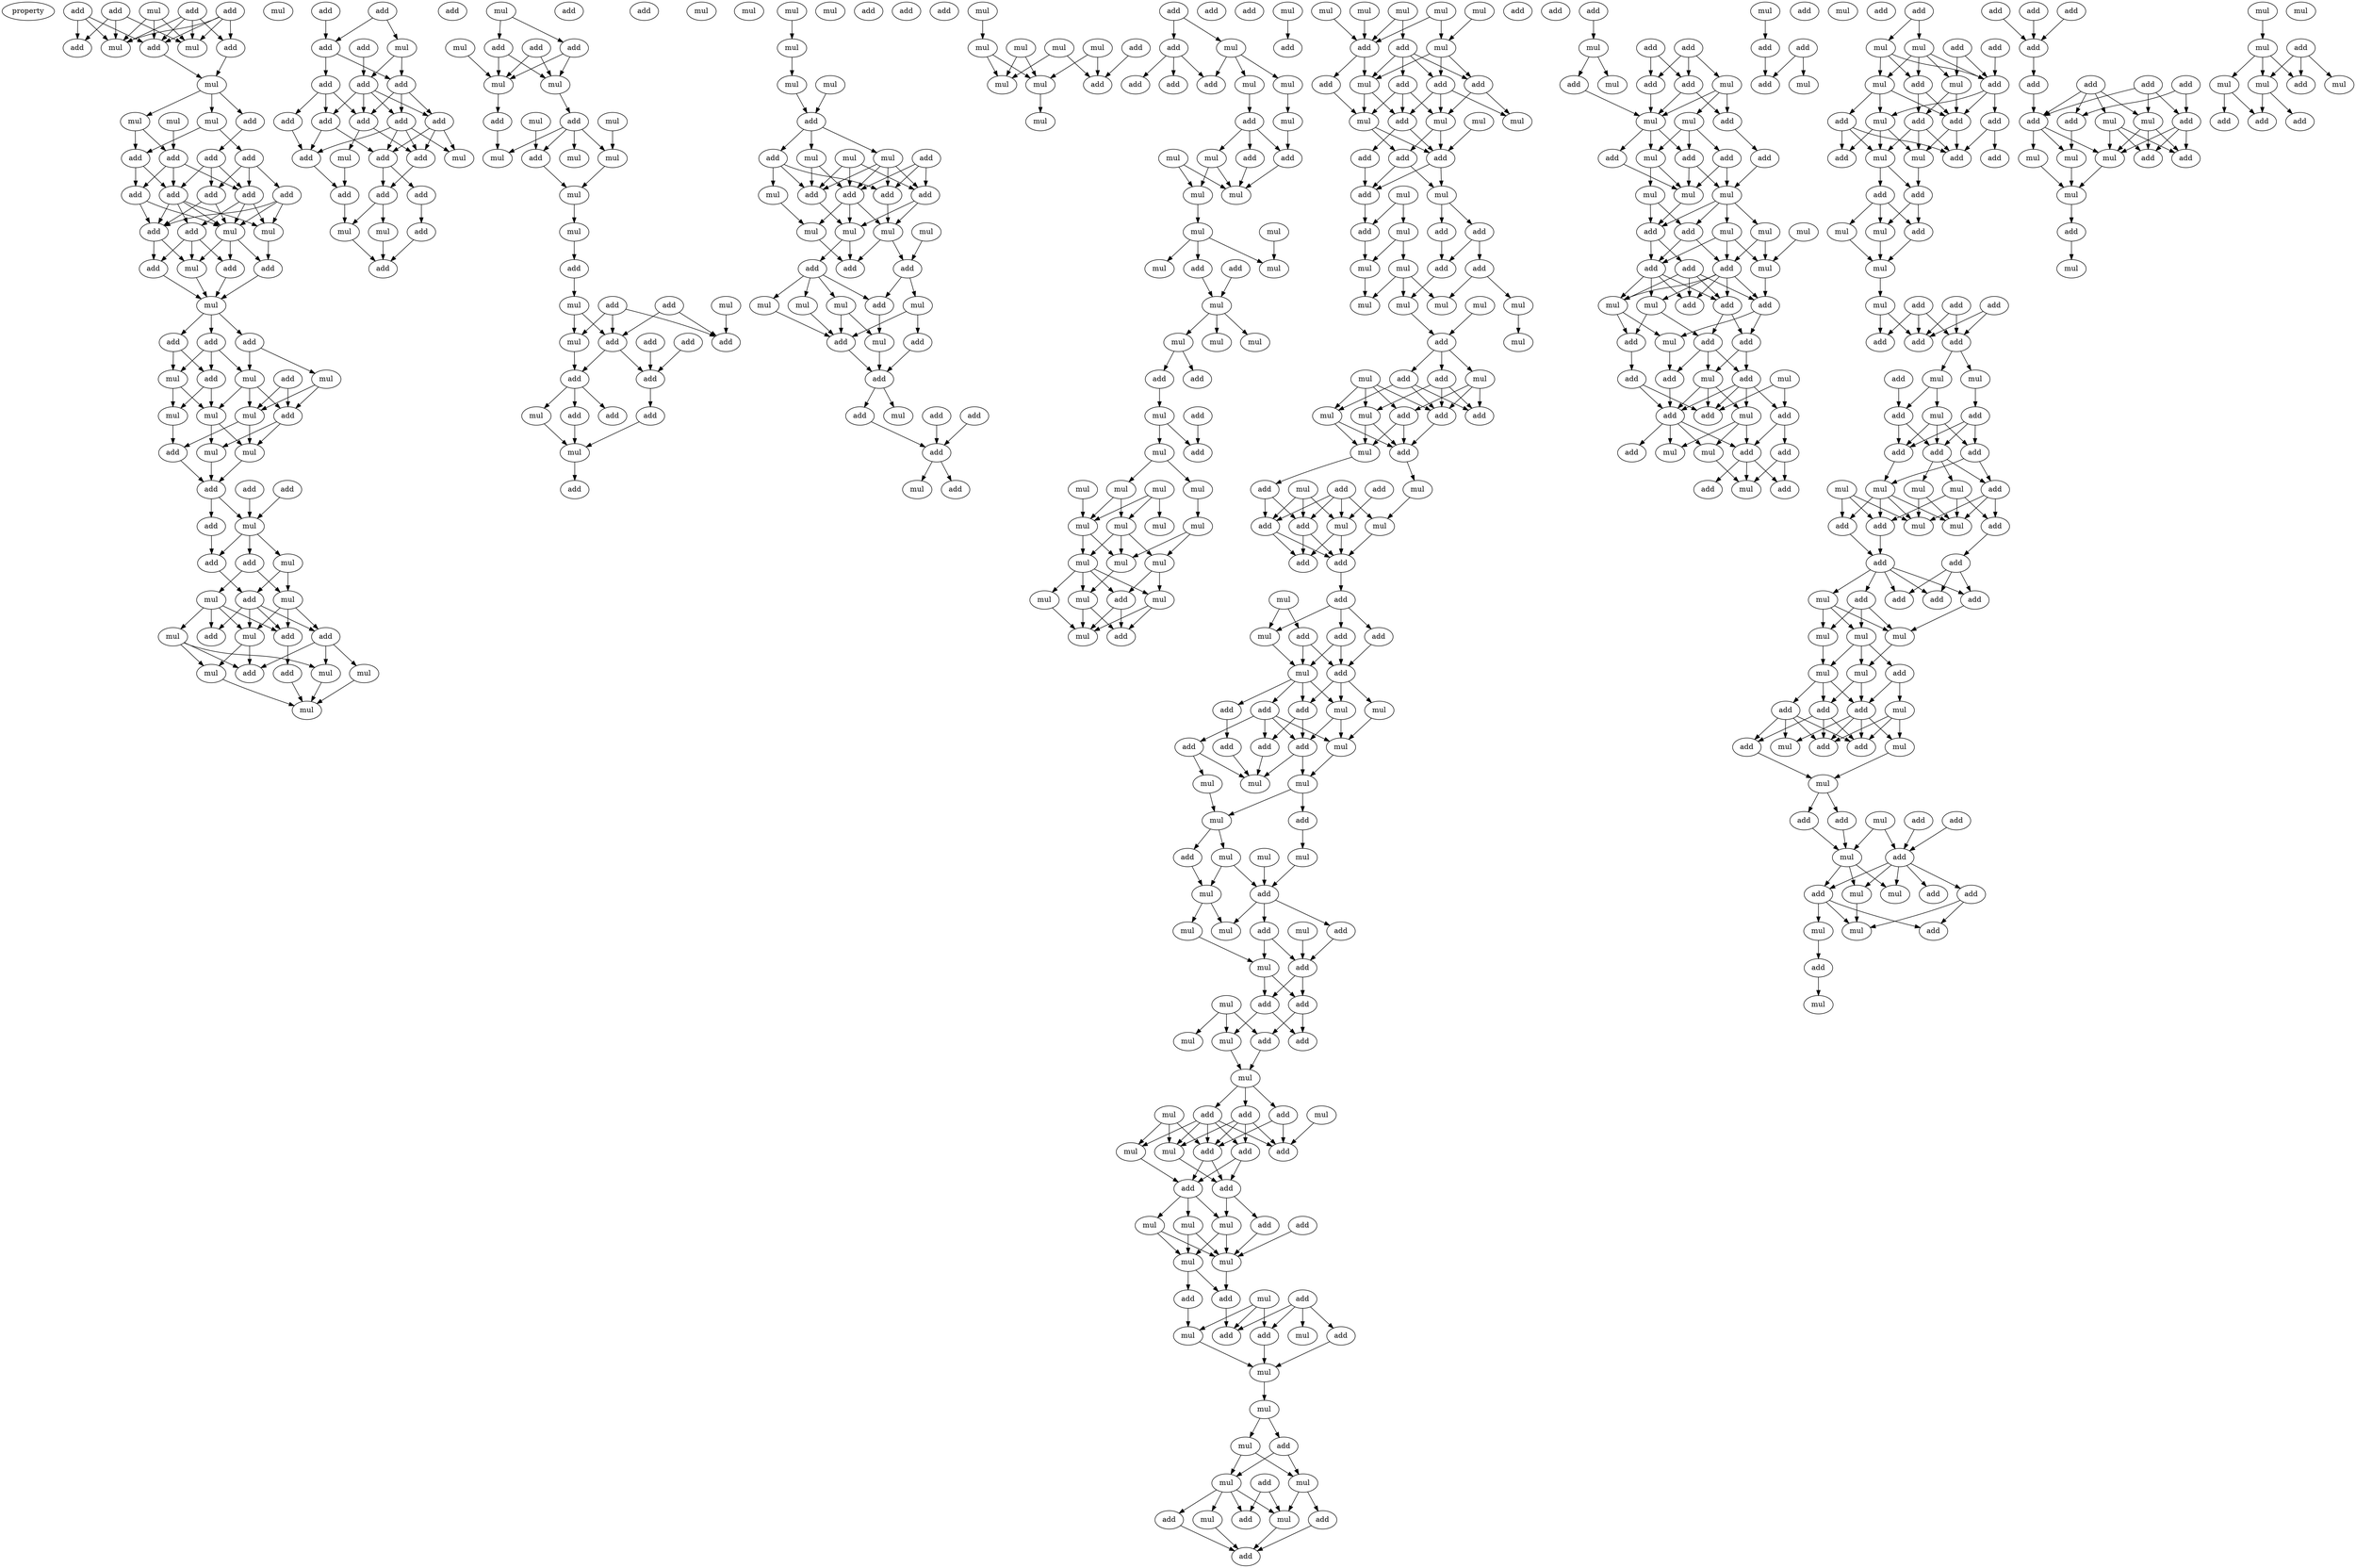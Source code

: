 digraph {
    node [fontcolor=black]
    property [mul=2,lf=1.5]
    0 [ label = add ];
    1 [ label = mul ];
    2 [ label = add ];
    3 [ label = add ];
    4 [ label = add ];
    5 [ label = mul ];
    6 [ label = mul ];
    7 [ label = add ];
    8 [ label = add ];
    9 [ label = add ];
    10 [ label = mul ];
    11 [ label = mul ];
    12 [ label = mul ];
    13 [ label = add ];
    14 [ label = mul ];
    15 [ label = mul ];
    16 [ label = add ];
    17 [ label = add ];
    18 [ label = add ];
    19 [ label = add ];
    20 [ label = add ];
    21 [ label = add ];
    22 [ label = add ];
    23 [ label = add ];
    24 [ label = add ];
    25 [ label = mul ];
    26 [ label = add ];
    27 [ label = add ];
    28 [ label = mul ];
    29 [ label = add ];
    30 [ label = mul ];
    31 [ label = add ];
    32 [ label = add ];
    33 [ label = mul ];
    34 [ label = add ];
    35 [ label = add ];
    36 [ label = add ];
    37 [ label = mul ];
    38 [ label = mul ];
    39 [ label = mul ];
    40 [ label = add ];
    41 [ label = add ];
    42 [ label = mul ];
    43 [ label = mul ];
    44 [ label = mul ];
    45 [ label = add ];
    46 [ label = add ];
    47 [ label = mul ];
    48 [ label = mul ];
    49 [ label = add ];
    50 [ label = add ];
    51 [ label = add ];
    52 [ label = add ];
    53 [ label = mul ];
    54 [ label = add ];
    55 [ label = mul ];
    56 [ label = add ];
    57 [ label = mul ];
    58 [ label = add ];
    59 [ label = mul ];
    60 [ label = add ];
    61 [ label = mul ];
    62 [ label = add ];
    63 [ label = add ];
    64 [ label = mul ];
    65 [ label = mul ];
    66 [ label = mul ];
    67 [ label = add ];
    68 [ label = mul ];
    69 [ label = add ];
    70 [ label = mul ];
    71 [ label = add ];
    72 [ label = add ];
    73 [ label = add ];
    74 [ label = mul ];
    75 [ label = add ];
    76 [ label = add ];
    77 [ label = add ];
    78 [ label = add ];
    79 [ label = add ];
    80 [ label = add ];
    81 [ label = add ];
    82 [ label = add ];
    83 [ label = add ];
    84 [ label = add ];
    85 [ label = add ];
    86 [ label = add ];
    87 [ label = mul ];
    88 [ label = mul ];
    89 [ label = add ];
    90 [ label = add ];
    91 [ label = add ];
    92 [ label = add ];
    93 [ label = mul ];
    94 [ label = mul ];
    95 [ label = add ];
    96 [ label = add ];
    97 [ label = mul ];
    98 [ label = add ];
    99 [ label = mul ];
    100 [ label = add ];
    101 [ label = add ];
    102 [ label = add ];
    103 [ label = mul ];
    104 [ label = mul ];
    105 [ label = mul ];
    106 [ label = mul ];
    107 [ label = add ];
    108 [ label = add ];
    109 [ label = add ];
    110 [ label = mul ];
    111 [ label = mul ];
    112 [ label = mul ];
    113 [ label = mul ];
    114 [ label = add ];
    115 [ label = mul ];
    116 [ label = mul ];
    117 [ label = mul ];
    118 [ label = add ];
    119 [ label = add ];
    120 [ label = add ];
    121 [ label = mul ];
    122 [ label = mul ];
    123 [ label = add ];
    124 [ label = add ];
    125 [ label = add ];
    126 [ label = mul ];
    127 [ label = add ];
    128 [ label = add ];
    129 [ label = add ];
    130 [ label = mul ];
    131 [ label = add ];
    132 [ label = mul ];
    133 [ label = add ];
    134 [ label = add ];
    135 [ label = mul ];
    136 [ label = mul ];
    137 [ label = mul ];
    138 [ label = add ];
    139 [ label = mul ];
    140 [ label = mul ];
    141 [ label = add ];
    142 [ label = mul ];
    143 [ label = mul ];
    144 [ label = add ];
    145 [ label = add ];
    146 [ label = mul ];
    147 [ label = add ];
    148 [ label = add ];
    149 [ label = mul ];
    150 [ label = add ];
    151 [ label = add ];
    152 [ label = mul ];
    153 [ label = mul ];
    154 [ label = mul ];
    155 [ label = mul ];
    156 [ label = add ];
    157 [ label = add ];
    158 [ label = add ];
    159 [ label = mul ];
    160 [ label = add ];
    161 [ label = mul ];
    162 [ label = mul ];
    163 [ label = mul ];
    164 [ label = add ];
    165 [ label = mul ];
    166 [ label = add ];
    167 [ label = add ];
    168 [ label = add ];
    169 [ label = mul ];
    170 [ label = add ];
    171 [ label = add ];
    172 [ label = add ];
    173 [ label = add ];
    174 [ label = mul ];
    175 [ label = add ];
    176 [ label = add ];
    177 [ label = add ];
    178 [ label = mul ];
    179 [ label = mul ];
    180 [ label = mul ];
    181 [ label = mul ];
    182 [ label = mul ];
    183 [ label = add ];
    184 [ label = mul ];
    185 [ label = add ];
    186 [ label = mul ];
    187 [ label = add ];
    188 [ label = mul ];
    189 [ label = add ];
    190 [ label = mul ];
    191 [ label = add ];
    192 [ label = mul ];
    193 [ label = add ];
    194 [ label = mul ];
    195 [ label = add ];
    196 [ label = add ];
    197 [ label = mul ];
    198 [ label = add ];
    199 [ label = mul ];
    200 [ label = add ];
    201 [ label = mul ];
    202 [ label = add ];
    203 [ label = mul ];
    204 [ label = mul ];
    205 [ label = mul ];
    206 [ label = mul ];
    207 [ label = mul ];
    208 [ label = add ];
    209 [ label = mul ];
    210 [ label = add ];
    211 [ label = mul ];
    212 [ label = mul ];
    213 [ label = mul ];
    214 [ label = mul ];
    215 [ label = add ];
    216 [ label = add ];
    217 [ label = mul ];
    218 [ label = add ];
    219 [ label = add ];
    220 [ label = mul ];
    221 [ label = add ];
    222 [ label = mul ];
    223 [ label = mul ];
    224 [ label = mul ];
    225 [ label = mul ];
    226 [ label = mul ];
    227 [ label = mul ];
    228 [ label = mul ];
    229 [ label = mul ];
    230 [ label = mul ];
    231 [ label = mul ];
    232 [ label = mul ];
    233 [ label = mul ];
    234 [ label = add ];
    235 [ label = mul ];
    236 [ label = mul ];
    237 [ label = mul ];
    238 [ label = add ];
    239 [ label = mul ];
    240 [ label = add ];
    241 [ label = mul ];
    242 [ label = mul ];
    243 [ label = mul ];
    244 [ label = mul ];
    245 [ label = mul ];
    246 [ label = add ];
    247 [ label = mul ];
    248 [ label = add ];
    249 [ label = mul ];
    250 [ label = add ];
    251 [ label = add ];
    252 [ label = add ];
    253 [ label = add ];
    254 [ label = mul ];
    255 [ label = add ];
    256 [ label = mul ];
    257 [ label = mul ];
    258 [ label = mul ];
    259 [ label = add ];
    260 [ label = add ];
    261 [ label = add ];
    262 [ label = add ];
    263 [ label = mul ];
    264 [ label = mul ];
    265 [ label = mul ];
    266 [ label = add ];
    267 [ label = add ];
    268 [ label = add ];
    269 [ label = add ];
    270 [ label = mul ];
    271 [ label = add ];
    272 [ label = mul ];
    273 [ label = mul ];
    274 [ label = mul ];
    275 [ label = mul ];
    276 [ label = mul ];
    277 [ label = mul ];
    278 [ label = add ];
    279 [ label = mul ];
    280 [ label = mul ];
    281 [ label = mul ];
    282 [ label = add ];
    283 [ label = add ];
    284 [ label = add ];
    285 [ label = mul ];
    286 [ label = add ];
    287 [ label = mul ];
    288 [ label = add ];
    289 [ label = add ];
    290 [ label = mul ];
    291 [ label = mul ];
    292 [ label = mul ];
    293 [ label = add ];
    294 [ label = add ];
    295 [ label = add ];
    296 [ label = add ];
    297 [ label = add ];
    298 [ label = mul ];
    299 [ label = mul ];
    300 [ label = add ];
    301 [ label = add ];
    302 [ label = mul ];
    303 [ label = add ];
    304 [ label = add ];
    305 [ label = add ];
    306 [ label = add ];
    307 [ label = mul ];
    308 [ label = add ];
    309 [ label = mul ];
    310 [ label = mul ];
    311 [ label = mul ];
    312 [ label = add ];
    313 [ label = add ];
    314 [ label = add ];
    315 [ label = mul ];
    316 [ label = add ];
    317 [ label = add ];
    318 [ label = add ];
    319 [ label = add ];
    320 [ label = mul ];
    321 [ label = mul ];
    322 [ label = add ];
    323 [ label = mul ];
    324 [ label = mul ];
    325 [ label = add ];
    326 [ label = mul ];
    327 [ label = add ];
    328 [ label = mul ];
    329 [ label = mul ];
    330 [ label = mul ];
    331 [ label = add ];
    332 [ label = mul ];
    333 [ label = mul ];
    334 [ label = mul ];
    335 [ label = add ];
    336 [ label = add ];
    337 [ label = add ];
    338 [ label = mul ];
    339 [ label = add ];
    340 [ label = mul ];
    341 [ label = add ];
    342 [ label = mul ];
    343 [ label = add ];
    344 [ label = add ];
    345 [ label = mul ];
    346 [ label = add ];
    347 [ label = mul ];
    348 [ label = add ];
    349 [ label = add ];
    350 [ label = mul ];
    351 [ label = mul ];
    352 [ label = add ];
    353 [ label = mul ];
    354 [ label = add ];
    355 [ label = add ];
    356 [ label = mul ];
    357 [ label = add ];
    358 [ label = add ];
    359 [ label = add ];
    360 [ label = mul ];
    361 [ label = add ];
    362 [ label = mul ];
    363 [ label = add ];
    364 [ label = mul ];
    365 [ label = mul ];
    366 [ label = mul ];
    367 [ label = add ];
    368 [ label = add ];
    369 [ label = add ];
    370 [ label = mul ];
    371 [ label = mul ];
    372 [ label = add ];
    373 [ label = mul ];
    374 [ label = add ];
    375 [ label = add ];
    376 [ label = mul ];
    377 [ label = mul ];
    378 [ label = add ];
    379 [ label = mul ];
    380 [ label = mul ];
    381 [ label = mul ];
    382 [ label = add ];
    383 [ label = mul ];
    384 [ label = add ];
    385 [ label = add ];
    386 [ label = mul ];
    387 [ label = add ];
    388 [ label = add ];
    389 [ label = add ];
    390 [ label = mul ];
    391 [ label = add ];
    392 [ label = add ];
    393 [ label = add ];
    394 [ label = mul ];
    395 [ label = mul ];
    396 [ label = add ];
    397 [ label = add ];
    398 [ label = mul ];
    399 [ label = add ];
    400 [ label = mul ];
    401 [ label = add ];
    402 [ label = add ];
    403 [ label = add ];
    404 [ label = mul ];
    405 [ label = add ];
    406 [ label = mul ];
    407 [ label = mul ];
    408 [ label = mul ];
    409 [ label = mul ];
    410 [ label = add ];
    411 [ label = mul ];
    412 [ label = add ];
    413 [ label = mul ];
    414 [ label = add ];
    415 [ label = add ];
    416 [ label = add ];
    417 [ label = mul ];
    418 [ label = add ];
    419 [ label = mul ];
    420 [ label = add ];
    421 [ label = add ];
    422 [ label = mul ];
    423 [ label = add ];
    424 [ label = mul ];
    425 [ label = add ];
    426 [ label = add ];
    427 [ label = add ];
    428 [ label = add ];
    429 [ label = add ];
    430 [ label = mul ];
    431 [ label = mul ];
    432 [ label = add ];
    433 [ label = mul ];
    434 [ label = add ];
    435 [ label = add ];
    436 [ label = add ];
    437 [ label = add ];
    438 [ label = mul ];
    439 [ label = add ];
    440 [ label = mul ];
    441 [ label = add ];
    442 [ label = mul ];
    443 [ label = add ];
    444 [ label = mul ];
    445 [ label = add ];
    446 [ label = add ];
    447 [ label = add ];
    448 [ label = add ];
    449 [ label = mul ];
    450 [ label = mul ];
    451 [ label = add ];
    452 [ label = add ];
    453 [ label = mul ];
    454 [ label = mul ];
    455 [ label = add ];
    456 [ label = add ];
    457 [ label = mul ];
    458 [ label = add ];
    459 [ label = mul ];
    460 [ label = add ];
    461 [ label = add ];
    462 [ label = add ];
    463 [ label = add ];
    464 [ label = mul ];
    465 [ label = add ];
    466 [ label = add ];
    467 [ label = add ];
    468 [ label = mul ];
    469 [ label = add ];
    470 [ label = mul ];
    471 [ label = add ];
    472 [ label = add ];
    473 [ label = mul ];
    474 [ label = add ];
    475 [ label = mul ];
    476 [ label = mul ];
    477 [ label = add ];
    478 [ label = add ];
    479 [ label = mul ];
    480 [ label = add ];
    481 [ label = add ];
    482 [ label = add ];
    483 [ label = add ];
    484 [ label = add ];
    485 [ label = mul ];
    486 [ label = mul ];
    487 [ label = add ];
    488 [ label = add ];
    489 [ label = mul ];
    490 [ label = add ];
    491 [ label = add ];
    492 [ label = add ];
    493 [ label = mul ];
    494 [ label = add ];
    495 [ label = mul ];
    496 [ label = mul ];
    497 [ label = mul ];
    498 [ label = add ];
    499 [ label = mul ];
    500 [ label = add ];
    501 [ label = add ];
    502 [ label = mul ];
    503 [ label = add ];
    504 [ label = add ];
    505 [ label = add ];
    506 [ label = add ];
    507 [ label = mul ];
    508 [ label = add ];
    509 [ label = add ];
    510 [ label = mul ];
    511 [ label = mul ];
    512 [ label = mul ];
    513 [ label = mul ];
    514 [ label = mul ];
    515 [ label = add ];
    516 [ label = add ];
    517 [ label = add ];
    518 [ label = mul ];
    519 [ label = add ];
    520 [ label = add ];
    521 [ label = add ];
    522 [ label = mul ];
    523 [ label = mul ];
    524 [ label = add ];
    525 [ label = mul ];
    526 [ label = add ];
    527 [ label = add ];
    528 [ label = add ];
    529 [ label = add ];
    530 [ label = mul ];
    531 [ label = mul ];
    532 [ label = add ];
    533 [ label = mul ];
    534 [ label = add ];
    535 [ label = add ];
    536 [ label = add ];
    537 [ label = mul ];
    538 [ label = add ];
    539 [ label = mul ];
    540 [ label = mul ];
    541 [ label = add ];
    542 [ label = mul ];
    543 [ label = add ];
    544 [ label = add ];
    545 [ label = add ];
    546 [ label = add ];
    547 [ label = add ];
    548 [ label = add ];
    549 [ label = add ];
    550 [ label = add ];
    551 [ label = add ];
    552 [ label = add ];
    553 [ label = mul ];
    554 [ label = mul ];
    555 [ label = add ];
    556 [ label = mul ];
    557 [ label = mul ];
    558 [ label = add ];
    559 [ label = add ];
    560 [ label = mul ];
    561 [ label = mul ];
    562 [ label = add ];
    563 [ label = mul ];
    564 [ label = mul ];
    565 [ label = add ];
    566 [ label = mul ];
    567 [ label = mul ];
    568 [ label = mul ];
    569 [ label = add ];
    570 [ label = mul ];
    571 [ label = mul ];
    572 [ label = add ];
    573 [ label = add ];
    574 [ label = add ];
    0 -> 5 [ name = 0 ];
    0 -> 6 [ name = 1 ];
    0 -> 7 [ name = 2 ];
    1 -> 5 [ name = 3 ];
    1 -> 6 [ name = 4 ];
    1 -> 9 [ name = 5 ];
    2 -> 5 [ name = 6 ];
    2 -> 7 [ name = 7 ];
    2 -> 9 [ name = 8 ];
    3 -> 5 [ name = 9 ];
    3 -> 6 [ name = 10 ];
    3 -> 8 [ name = 11 ];
    3 -> 9 [ name = 12 ];
    4 -> 5 [ name = 13 ];
    4 -> 6 [ name = 14 ];
    4 -> 8 [ name = 15 ];
    4 -> 9 [ name = 16 ];
    8 -> 10 [ name = 17 ];
    9 -> 10 [ name = 18 ];
    10 -> 11 [ name = 19 ];
    10 -> 13 [ name = 20 ];
    10 -> 14 [ name = 21 ];
    11 -> 16 [ name = 22 ];
    11 -> 17 [ name = 23 ];
    13 -> 18 [ name = 24 ];
    14 -> 16 [ name = 25 ];
    14 -> 19 [ name = 26 ];
    15 -> 19 [ name = 27 ];
    16 -> 21 [ name = 28 ];
    16 -> 22 [ name = 29 ];
    17 -> 20 [ name = 30 ];
    17 -> 23 [ name = 31 ];
    17 -> 24 [ name = 32 ];
    18 -> 21 [ name = 33 ];
    18 -> 23 [ name = 34 ];
    18 -> 24 [ name = 35 ];
    19 -> 21 [ name = 36 ];
    19 -> 22 [ name = 37 ];
    19 -> 24 [ name = 38 ];
    20 -> 25 [ name = 39 ];
    20 -> 27 [ name = 40 ];
    20 -> 28 [ name = 41 ];
    21 -> 25 [ name = 42 ];
    21 -> 26 [ name = 43 ];
    21 -> 27 [ name = 44 ];
    21 -> 28 [ name = 45 ];
    22 -> 27 [ name = 46 ];
    22 -> 28 [ name = 47 ];
    23 -> 27 [ name = 48 ];
    23 -> 28 [ name = 49 ];
    24 -> 25 [ name = 50 ];
    24 -> 26 [ name = 51 ];
    24 -> 28 [ name = 52 ];
    25 -> 29 [ name = 53 ];
    26 -> 30 [ name = 54 ];
    26 -> 31 [ name = 55 ];
    26 -> 32 [ name = 56 ];
    27 -> 30 [ name = 57 ];
    27 -> 31 [ name = 58 ];
    28 -> 29 [ name = 59 ];
    28 -> 30 [ name = 60 ];
    28 -> 32 [ name = 61 ];
    29 -> 33 [ name = 62 ];
    30 -> 33 [ name = 63 ];
    31 -> 33 [ name = 64 ];
    32 -> 33 [ name = 65 ];
    33 -> 34 [ name = 66 ];
    33 -> 35 [ name = 67 ];
    33 -> 36 [ name = 68 ];
    34 -> 37 [ name = 69 ];
    34 -> 39 [ name = 70 ];
    34 -> 40 [ name = 71 ];
    35 -> 37 [ name = 72 ];
    35 -> 40 [ name = 73 ];
    36 -> 38 [ name = 74 ];
    36 -> 39 [ name = 75 ];
    37 -> 42 [ name = 76 ];
    37 -> 43 [ name = 77 ];
    38 -> 44 [ name = 78 ];
    38 -> 45 [ name = 79 ];
    39 -> 42 [ name = 80 ];
    39 -> 44 [ name = 81 ];
    39 -> 45 [ name = 82 ];
    40 -> 42 [ name = 83 ];
    40 -> 43 [ name = 84 ];
    41 -> 44 [ name = 85 ];
    41 -> 45 [ name = 86 ];
    42 -> 47 [ name = 87 ];
    42 -> 48 [ name = 88 ];
    43 -> 46 [ name = 89 ];
    44 -> 46 [ name = 90 ];
    44 -> 48 [ name = 91 ];
    45 -> 47 [ name = 92 ];
    45 -> 48 [ name = 93 ];
    46 -> 49 [ name = 94 ];
    47 -> 49 [ name = 95 ];
    48 -> 49 [ name = 96 ];
    49 -> 52 [ name = 97 ];
    49 -> 53 [ name = 98 ];
    50 -> 53 [ name = 99 ];
    51 -> 53 [ name = 100 ];
    52 -> 56 [ name = 101 ];
    53 -> 54 [ name = 102 ];
    53 -> 55 [ name = 103 ];
    53 -> 56 [ name = 104 ];
    54 -> 57 [ name = 105 ];
    54 -> 59 [ name = 106 ];
    55 -> 58 [ name = 107 ];
    55 -> 59 [ name = 108 ];
    56 -> 58 [ name = 109 ];
    57 -> 60 [ name = 110 ];
    57 -> 61 [ name = 111 ];
    57 -> 63 [ name = 112 ];
    57 -> 64 [ name = 113 ];
    58 -> 60 [ name = 114 ];
    58 -> 62 [ name = 115 ];
    58 -> 63 [ name = 116 ];
    58 -> 64 [ name = 117 ];
    59 -> 62 [ name = 118 ];
    59 -> 63 [ name = 119 ];
    59 -> 64 [ name = 120 ];
    61 -> 65 [ name = 121 ];
    61 -> 66 [ name = 122 ];
    61 -> 69 [ name = 123 ];
    62 -> 66 [ name = 124 ];
    62 -> 68 [ name = 125 ];
    62 -> 69 [ name = 126 ];
    63 -> 67 [ name = 127 ];
    64 -> 65 [ name = 128 ];
    64 -> 69 [ name = 129 ];
    65 -> 70 [ name = 130 ];
    66 -> 70 [ name = 131 ];
    67 -> 70 [ name = 132 ];
    68 -> 70 [ name = 133 ];
    71 -> 75 [ name = 134 ];
    72 -> 74 [ name = 135 ];
    72 -> 75 [ name = 136 ];
    73 -> 78 [ name = 137 ];
    74 -> 78 [ name = 138 ];
    74 -> 79 [ name = 139 ];
    75 -> 77 [ name = 140 ];
    75 -> 79 [ name = 141 ];
    77 -> 80 [ name = 142 ];
    77 -> 81 [ name = 143 ];
    77 -> 84 [ name = 144 ];
    78 -> 80 [ name = 145 ];
    78 -> 81 [ name = 146 ];
    78 -> 82 [ name = 147 ];
    78 -> 83 [ name = 148 ];
    79 -> 81 [ name = 149 ];
    79 -> 82 [ name = 150 ];
    79 -> 83 [ name = 151 ];
    80 -> 85 [ name = 152 ];
    80 -> 86 [ name = 153 ];
    81 -> 88 [ name = 154 ];
    81 -> 89 [ name = 155 ];
    82 -> 86 [ name = 156 ];
    82 -> 87 [ name = 157 ];
    82 -> 89 [ name = 158 ];
    83 -> 85 [ name = 159 ];
    83 -> 86 [ name = 160 ];
    83 -> 87 [ name = 161 ];
    83 -> 89 [ name = 162 ];
    84 -> 85 [ name = 163 ];
    85 -> 92 [ name = 164 ];
    86 -> 90 [ name = 165 ];
    86 -> 91 [ name = 166 ];
    88 -> 92 [ name = 167 ];
    89 -> 91 [ name = 168 ];
    90 -> 95 [ name = 169 ];
    91 -> 93 [ name = 170 ];
    91 -> 94 [ name = 171 ];
    92 -> 93 [ name = 172 ];
    93 -> 96 [ name = 173 ];
    94 -> 96 [ name = 174 ];
    95 -> 96 [ name = 175 ];
    97 -> 98 [ name = 176 ];
    97 -> 102 [ name = 177 ];
    98 -> 103 [ name = 178 ];
    98 -> 104 [ name = 179 ];
    99 -> 103 [ name = 180 ];
    101 -> 103 [ name = 181 ];
    101 -> 104 [ name = 182 ];
    102 -> 103 [ name = 183 ];
    102 -> 104 [ name = 184 ];
    103 -> 107 [ name = 185 ];
    104 -> 108 [ name = 186 ];
    105 -> 109 [ name = 187 ];
    106 -> 111 [ name = 188 ];
    107 -> 110 [ name = 189 ];
    108 -> 109 [ name = 190 ];
    108 -> 110 [ name = 191 ];
    108 -> 111 [ name = 192 ];
    108 -> 112 [ name = 193 ];
    109 -> 113 [ name = 194 ];
    111 -> 113 [ name = 195 ];
    113 -> 117 [ name = 196 ];
    117 -> 118 [ name = 197 ];
    118 -> 122 [ name = 198 ];
    119 -> 123 [ name = 199 ];
    119 -> 126 [ name = 200 ];
    119 -> 127 [ name = 201 ];
    120 -> 123 [ name = 202 ];
    120 -> 127 [ name = 203 ];
    121 -> 123 [ name = 204 ];
    122 -> 126 [ name = 205 ];
    122 -> 127 [ name = 206 ];
    124 -> 129 [ name = 207 ];
    125 -> 129 [ name = 208 ];
    126 -> 128 [ name = 209 ];
    127 -> 128 [ name = 210 ];
    127 -> 129 [ name = 211 ];
    128 -> 130 [ name = 212 ];
    128 -> 133 [ name = 213 ];
    128 -> 134 [ name = 214 ];
    129 -> 131 [ name = 215 ];
    130 -> 136 [ name = 216 ];
    131 -> 136 [ name = 217 ];
    132 -> 135 [ name = 218 ];
    133 -> 136 [ name = 219 ];
    135 -> 137 [ name = 220 ];
    136 -> 138 [ name = 221 ];
    137 -> 141 [ name = 222 ];
    140 -> 141 [ name = 223 ];
    141 -> 142 [ name = 224 ];
    141 -> 145 [ name = 225 ];
    141 -> 146 [ name = 226 ];
    142 -> 148 [ name = 227 ];
    142 -> 150 [ name = 228 ];
    143 -> 148 [ name = 229 ];
    143 -> 150 [ name = 230 ];
    143 -> 151 [ name = 231 ];
    144 -> 147 [ name = 232 ];
    144 -> 148 [ name = 233 ];
    144 -> 151 [ name = 234 ];
    145 -> 147 [ name = 235 ];
    145 -> 149 [ name = 236 ];
    145 -> 150 [ name = 237 ];
    146 -> 147 [ name = 238 ];
    146 -> 148 [ name = 239 ];
    146 -> 150 [ name = 240 ];
    146 -> 151 [ name = 241 ];
    147 -> 152 [ name = 242 ];
    148 -> 152 [ name = 243 ];
    148 -> 153 [ name = 244 ];
    148 -> 155 [ name = 245 ];
    149 -> 155 [ name = 246 ];
    150 -> 153 [ name = 247 ];
    151 -> 152 [ name = 248 ];
    151 -> 153 [ name = 249 ];
    152 -> 156 [ name = 250 ];
    152 -> 157 [ name = 251 ];
    153 -> 156 [ name = 252 ];
    153 -> 158 [ name = 253 ];
    154 -> 157 [ name = 254 ];
    155 -> 156 [ name = 255 ];
    157 -> 160 [ name = 256 ];
    157 -> 162 [ name = 257 ];
    158 -> 159 [ name = 258 ];
    158 -> 160 [ name = 259 ];
    158 -> 161 [ name = 260 ];
    158 -> 163 [ name = 261 ];
    159 -> 166 [ name = 262 ];
    160 -> 165 [ name = 263 ];
    161 -> 165 [ name = 264 ];
    161 -> 166 [ name = 265 ];
    162 -> 164 [ name = 266 ];
    162 -> 166 [ name = 267 ];
    163 -> 166 [ name = 268 ];
    164 -> 167 [ name = 269 ];
    165 -> 167 [ name = 270 ];
    166 -> 167 [ name = 271 ];
    167 -> 168 [ name = 272 ];
    167 -> 169 [ name = 273 ];
    168 -> 173 [ name = 274 ];
    171 -> 173 [ name = 275 ];
    172 -> 173 [ name = 276 ];
    173 -> 174 [ name = 277 ];
    173 -> 175 [ name = 278 ];
    178 -> 181 [ name = 279 ];
    179 -> 185 [ name = 280 ];
    179 -> 186 [ name = 281 ];
    180 -> 184 [ name = 282 ];
    180 -> 186 [ name = 283 ];
    181 -> 184 [ name = 284 ];
    181 -> 186 [ name = 285 ];
    182 -> 184 [ name = 286 ];
    182 -> 185 [ name = 287 ];
    183 -> 185 [ name = 288 ];
    184 -> 188 [ name = 289 ];
    187 -> 189 [ name = 290 ];
    187 -> 190 [ name = 291 ];
    189 -> 191 [ name = 292 ];
    189 -> 193 [ name = 293 ];
    189 -> 195 [ name = 294 ];
    190 -> 192 [ name = 295 ];
    190 -> 193 [ name = 296 ];
    190 -> 194 [ name = 297 ];
    192 -> 197 [ name = 298 ];
    194 -> 196 [ name = 299 ];
    196 -> 198 [ name = 300 ];
    196 -> 200 [ name = 301 ];
    196 -> 201 [ name = 302 ];
    197 -> 200 [ name = 303 ];
    198 -> 203 [ name = 304 ];
    199 -> 203 [ name = 305 ];
    199 -> 204 [ name = 306 ];
    200 -> 203 [ name = 307 ];
    201 -> 203 [ name = 308 ];
    201 -> 204 [ name = 309 ];
    204 -> 206 [ name = 310 ];
    205 -> 209 [ name = 311 ];
    206 -> 207 [ name = 312 ];
    206 -> 208 [ name = 313 ];
    206 -> 209 [ name = 314 ];
    208 -> 211 [ name = 315 ];
    210 -> 211 [ name = 316 ];
    211 -> 212 [ name = 317 ];
    211 -> 213 [ name = 318 ];
    211 -> 214 [ name = 319 ];
    212 -> 215 [ name = 320 ];
    212 -> 216 [ name = 321 ];
    215 -> 217 [ name = 322 ];
    217 -> 220 [ name = 323 ];
    217 -> 221 [ name = 324 ];
    219 -> 221 [ name = 325 ];
    220 -> 222 [ name = 326 ];
    220 -> 224 [ name = 327 ];
    222 -> 228 [ name = 328 ];
    222 -> 229 [ name = 329 ];
    223 -> 226 [ name = 330 ];
    223 -> 228 [ name = 331 ];
    223 -> 229 [ name = 332 ];
    224 -> 227 [ name = 333 ];
    225 -> 228 [ name = 334 ];
    227 -> 231 [ name = 335 ];
    227 -> 232 [ name = 336 ];
    228 -> 230 [ name = 337 ];
    228 -> 232 [ name = 338 ];
    229 -> 230 [ name = 339 ];
    229 -> 231 [ name = 340 ];
    229 -> 232 [ name = 341 ];
    230 -> 233 [ name = 342 ];
    230 -> 234 [ name = 343 ];
    230 -> 235 [ name = 344 ];
    230 -> 236 [ name = 345 ];
    231 -> 233 [ name = 346 ];
    231 -> 234 [ name = 347 ];
    232 -> 235 [ name = 348 ];
    233 -> 238 [ name = 349 ];
    233 -> 239 [ name = 350 ];
    234 -> 238 [ name = 351 ];
    234 -> 239 [ name = 352 ];
    235 -> 238 [ name = 353 ];
    235 -> 239 [ name = 354 ];
    236 -> 239 [ name = 355 ];
    237 -> 240 [ name = 356 ];
    241 -> 246 [ name = 357 ];
    241 -> 248 [ name = 358 ];
    242 -> 246 [ name = 359 ];
    242 -> 247 [ name = 360 ];
    243 -> 247 [ name = 361 ];
    244 -> 246 [ name = 362 ];
    245 -> 246 [ name = 363 ];
    246 -> 249 [ name = 364 ];
    246 -> 250 [ name = 365 ];
    247 -> 249 [ name = 366 ];
    247 -> 252 [ name = 367 ];
    247 -> 253 [ name = 368 ];
    248 -> 249 [ name = 369 ];
    248 -> 251 [ name = 370 ];
    248 -> 252 [ name = 371 ];
    248 -> 253 [ name = 372 ];
    249 -> 255 [ name = 373 ];
    249 -> 256 [ name = 374 ];
    250 -> 256 [ name = 375 ];
    251 -> 255 [ name = 376 ];
    251 -> 256 [ name = 377 ];
    251 -> 258 [ name = 378 ];
    252 -> 254 [ name = 379 ];
    252 -> 258 [ name = 380 ];
    253 -> 254 [ name = 381 ];
    253 -> 255 [ name = 382 ];
    253 -> 258 [ name = 383 ];
    255 -> 259 [ name = 384 ];
    255 -> 260 [ name = 385 ];
    256 -> 260 [ name = 386 ];
    256 -> 261 [ name = 387 ];
    257 -> 260 [ name = 388 ];
    258 -> 260 [ name = 389 ];
    258 -> 261 [ name = 390 ];
    259 -> 262 [ name = 391 ];
    260 -> 262 [ name = 392 ];
    260 -> 264 [ name = 393 ];
    261 -> 262 [ name = 394 ];
    261 -> 264 [ name = 395 ];
    262 -> 267 [ name = 396 ];
    263 -> 265 [ name = 397 ];
    263 -> 267 [ name = 398 ];
    264 -> 266 [ name = 399 ];
    264 -> 268 [ name = 400 ];
    265 -> 270 [ name = 401 ];
    265 -> 272 [ name = 402 ];
    266 -> 269 [ name = 403 ];
    267 -> 272 [ name = 404 ];
    268 -> 269 [ name = 405 ];
    268 -> 271 [ name = 406 ];
    269 -> 277 [ name = 407 ];
    270 -> 274 [ name = 408 ];
    270 -> 276 [ name = 409 ];
    270 -> 277 [ name = 410 ];
    271 -> 275 [ name = 411 ];
    271 -> 276 [ name = 412 ];
    272 -> 274 [ name = 413 ];
    273 -> 278 [ name = 414 ];
    275 -> 279 [ name = 415 ];
    277 -> 278 [ name = 416 ];
    278 -> 281 [ name = 417 ];
    278 -> 282 [ name = 418 ];
    278 -> 283 [ name = 419 ];
    280 -> 284 [ name = 420 ];
    280 -> 285 [ name = 421 ];
    280 -> 287 [ name = 422 ];
    280 -> 288 [ name = 423 ];
    281 -> 284 [ name = 424 ];
    281 -> 286 [ name = 425 ];
    281 -> 288 [ name = 426 ];
    282 -> 284 [ name = 427 ];
    282 -> 285 [ name = 428 ];
    282 -> 286 [ name = 429 ];
    283 -> 284 [ name = 430 ];
    283 -> 286 [ name = 431 ];
    283 -> 287 [ name = 432 ];
    284 -> 289 [ name = 433 ];
    285 -> 289 [ name = 434 ];
    285 -> 290 [ name = 435 ];
    287 -> 289 [ name = 436 ];
    287 -> 290 [ name = 437 ];
    288 -> 289 [ name = 438 ];
    288 -> 290 [ name = 439 ];
    289 -> 292 [ name = 440 ];
    290 -> 295 [ name = 441 ];
    291 -> 296 [ name = 442 ];
    291 -> 297 [ name = 443 ];
    291 -> 299 [ name = 444 ];
    292 -> 298 [ name = 445 ];
    293 -> 299 [ name = 446 ];
    294 -> 296 [ name = 447 ];
    294 -> 297 [ name = 448 ];
    294 -> 298 [ name = 449 ];
    294 -> 299 [ name = 450 ];
    295 -> 296 [ name = 451 ];
    295 -> 297 [ name = 452 ];
    296 -> 300 [ name = 453 ];
    296 -> 301 [ name = 454 ];
    297 -> 300 [ name = 455 ];
    297 -> 301 [ name = 456 ];
    298 -> 300 [ name = 457 ];
    299 -> 300 [ name = 458 ];
    299 -> 301 [ name = 459 ];
    300 -> 303 [ name = 460 ];
    302 -> 304 [ name = 461 ];
    302 -> 307 [ name = 462 ];
    303 -> 305 [ name = 463 ];
    303 -> 306 [ name = 464 ];
    303 -> 307 [ name = 465 ];
    304 -> 308 [ name = 466 ];
    304 -> 309 [ name = 467 ];
    305 -> 308 [ name = 468 ];
    305 -> 309 [ name = 469 ];
    306 -> 308 [ name = 470 ];
    307 -> 309 [ name = 471 ];
    308 -> 310 [ name = 472 ];
    308 -> 311 [ name = 473 ];
    308 -> 314 [ name = 474 ];
    309 -> 310 [ name = 475 ];
    309 -> 312 [ name = 476 ];
    309 -> 313 [ name = 477 ];
    309 -> 314 [ name = 478 ];
    310 -> 315 [ name = 479 ];
    310 -> 317 [ name = 480 ];
    311 -> 315 [ name = 481 ];
    312 -> 315 [ name = 482 ];
    312 -> 316 [ name = 483 ];
    312 -> 317 [ name = 484 ];
    312 -> 319 [ name = 485 ];
    313 -> 318 [ name = 486 ];
    314 -> 316 [ name = 487 ];
    314 -> 317 [ name = 488 ];
    315 -> 320 [ name = 489 ];
    316 -> 323 [ name = 490 ];
    317 -> 320 [ name = 491 ];
    317 -> 323 [ name = 492 ];
    318 -> 323 [ name = 493 ];
    319 -> 321 [ name = 494 ];
    319 -> 323 [ name = 495 ];
    320 -> 324 [ name = 496 ];
    320 -> 325 [ name = 497 ];
    321 -> 324 [ name = 498 ];
    324 -> 327 [ name = 499 ];
    324 -> 329 [ name = 500 ];
    325 -> 328 [ name = 501 ];
    326 -> 331 [ name = 502 ];
    327 -> 330 [ name = 503 ];
    328 -> 331 [ name = 504 ];
    329 -> 330 [ name = 505 ];
    329 -> 331 [ name = 506 ];
    330 -> 332 [ name = 507 ];
    330 -> 334 [ name = 508 ];
    331 -> 332 [ name = 509 ];
    331 -> 335 [ name = 510 ];
    331 -> 336 [ name = 511 ];
    333 -> 337 [ name = 512 ];
    334 -> 338 [ name = 513 ];
    335 -> 337 [ name = 514 ];
    335 -> 338 [ name = 515 ];
    336 -> 337 [ name = 516 ];
    337 -> 339 [ name = 517 ];
    337 -> 341 [ name = 518 ];
    338 -> 339 [ name = 519 ];
    338 -> 341 [ name = 520 ];
    339 -> 342 [ name = 521 ];
    339 -> 346 [ name = 522 ];
    340 -> 342 [ name = 523 ];
    340 -> 343 [ name = 524 ];
    340 -> 345 [ name = 525 ];
    341 -> 343 [ name = 526 ];
    341 -> 346 [ name = 527 ];
    342 -> 347 [ name = 528 ];
    343 -> 347 [ name = 529 ];
    347 -> 348 [ name = 530 ];
    347 -> 349 [ name = 531 ];
    347 -> 352 [ name = 532 ];
    348 -> 355 [ name = 533 ];
    348 -> 357 [ name = 534 ];
    349 -> 354 [ name = 535 ];
    349 -> 355 [ name = 536 ];
    349 -> 356 [ name = 537 ];
    349 -> 357 [ name = 538 ];
    350 -> 353 [ name = 539 ];
    350 -> 355 [ name = 540 ];
    350 -> 356 [ name = 541 ];
    351 -> 357 [ name = 542 ];
    352 -> 353 [ name = 543 ];
    352 -> 354 [ name = 544 ];
    352 -> 355 [ name = 545 ];
    352 -> 356 [ name = 546 ];
    352 -> 357 [ name = 547 ];
    353 -> 358 [ name = 548 ];
    354 -> 358 [ name = 549 ];
    354 -> 359 [ name = 550 ];
    355 -> 358 [ name = 551 ];
    355 -> 359 [ name = 552 ];
    356 -> 359 [ name = 553 ];
    358 -> 360 [ name = 554 ];
    358 -> 362 [ name = 555 ];
    358 -> 364 [ name = 556 ];
    359 -> 363 [ name = 557 ];
    359 -> 364 [ name = 558 ];
    360 -> 365 [ name = 559 ];
    360 -> 366 [ name = 560 ];
    361 -> 365 [ name = 561 ];
    362 -> 365 [ name = 562 ];
    362 -> 366 [ name = 563 ];
    363 -> 365 [ name = 564 ];
    364 -> 365 [ name = 565 ];
    364 -> 366 [ name = 566 ];
    365 -> 367 [ name = 567 ];
    366 -> 367 [ name = 568 ];
    366 -> 369 [ name = 569 ];
    367 -> 374 [ name = 570 ];
    368 -> 371 [ name = 571 ];
    368 -> 372 [ name = 572 ];
    368 -> 374 [ name = 573 ];
    368 -> 375 [ name = 574 ];
    369 -> 373 [ name = 575 ];
    370 -> 372 [ name = 576 ];
    370 -> 373 [ name = 577 ];
    370 -> 374 [ name = 578 ];
    372 -> 376 [ name = 579 ];
    373 -> 376 [ name = 580 ];
    375 -> 376 [ name = 581 ];
    376 -> 377 [ name = 582 ];
    377 -> 378 [ name = 583 ];
    377 -> 379 [ name = 584 ];
    378 -> 380 [ name = 585 ];
    378 -> 381 [ name = 586 ];
    379 -> 380 [ name = 587 ];
    379 -> 381 [ name = 588 ];
    380 -> 386 [ name = 589 ];
    380 -> 387 [ name = 590 ];
    381 -> 383 [ name = 591 ];
    381 -> 384 [ name = 592 ];
    381 -> 385 [ name = 593 ];
    381 -> 386 [ name = 594 ];
    382 -> 385 [ name = 595 ];
    382 -> 386 [ name = 596 ];
    383 -> 388 [ name = 597 ];
    384 -> 388 [ name = 598 ];
    386 -> 388 [ name = 599 ];
    387 -> 388 [ name = 600 ];
    389 -> 390 [ name = 601 ];
    390 -> 393 [ name = 602 ];
    390 -> 394 [ name = 603 ];
    391 -> 396 [ name = 604 ];
    391 -> 397 [ name = 605 ];
    392 -> 395 [ name = 606 ];
    392 -> 396 [ name = 607 ];
    392 -> 397 [ name = 608 ];
    393 -> 398 [ name = 609 ];
    395 -> 398 [ name = 610 ];
    395 -> 399 [ name = 611 ];
    395 -> 400 [ name = 612 ];
    396 -> 398 [ name = 613 ];
    397 -> 398 [ name = 614 ];
    397 -> 399 [ name = 615 ];
    398 -> 401 [ name = 616 ];
    398 -> 403 [ name = 617 ];
    398 -> 404 [ name = 618 ];
    399 -> 405 [ name = 619 ];
    400 -> 402 [ name = 620 ];
    400 -> 403 [ name = 621 ];
    400 -> 404 [ name = 622 ];
    401 -> 406 [ name = 623 ];
    402 -> 406 [ name = 624 ];
    402 -> 408 [ name = 625 ];
    403 -> 406 [ name = 626 ];
    403 -> 408 [ name = 627 ];
    404 -> 406 [ name = 628 ];
    404 -> 407 [ name = 629 ];
    405 -> 408 [ name = 630 ];
    406 -> 410 [ name = 631 ];
    407 -> 410 [ name = 632 ];
    407 -> 412 [ name = 633 ];
    408 -> 410 [ name = 634 ];
    408 -> 411 [ name = 635 ];
    408 -> 412 [ name = 636 ];
    408 -> 413 [ name = 637 ];
    409 -> 417 [ name = 638 ];
    410 -> 414 [ name = 639 ];
    410 -> 416 [ name = 640 ];
    411 -> 415 [ name = 641 ];
    411 -> 417 [ name = 642 ];
    412 -> 415 [ name = 643 ];
    412 -> 416 [ name = 644 ];
    413 -> 415 [ name = 645 ];
    413 -> 416 [ name = 646 ];
    413 -> 417 [ name = 647 ];
    414 -> 418 [ name = 648 ];
    414 -> 420 [ name = 649 ];
    414 -> 421 [ name = 650 ];
    414 -> 422 [ name = 651 ];
    415 -> 418 [ name = 652 ];
    415 -> 419 [ name = 653 ];
    415 -> 420 [ name = 654 ];
    415 -> 421 [ name = 655 ];
    415 -> 422 [ name = 656 ];
    416 -> 418 [ name = 657 ];
    416 -> 419 [ name = 658 ];
    416 -> 420 [ name = 659 ];
    416 -> 422 [ name = 660 ];
    417 -> 421 [ name = 661 ];
    418 -> 423 [ name = 662 ];
    418 -> 425 [ name = 663 ];
    419 -> 423 [ name = 664 ];
    419 -> 426 [ name = 665 ];
    421 -> 424 [ name = 666 ];
    421 -> 425 [ name = 667 ];
    422 -> 424 [ name = 668 ];
    422 -> 426 [ name = 669 ];
    423 -> 428 [ name = 670 ];
    423 -> 429 [ name = 671 ];
    423 -> 430 [ name = 672 ];
    424 -> 428 [ name = 673 ];
    425 -> 429 [ name = 674 ];
    425 -> 430 [ name = 675 ];
    426 -> 427 [ name = 676 ];
    427 -> 432 [ name = 677 ];
    427 -> 434 [ name = 678 ];
    428 -> 434 [ name = 679 ];
    429 -> 432 [ name = 680 ];
    429 -> 433 [ name = 681 ];
    429 -> 434 [ name = 682 ];
    429 -> 435 [ name = 683 ];
    430 -> 432 [ name = 684 ];
    430 -> 433 [ name = 685 ];
    430 -> 434 [ name = 686 ];
    431 -> 432 [ name = 687 ];
    431 -> 435 [ name = 688 ];
    433 -> 436 [ name = 689 ];
    433 -> 438 [ name = 690 ];
    433 -> 440 [ name = 691 ];
    434 -> 436 [ name = 692 ];
    434 -> 437 [ name = 693 ];
    434 -> 438 [ name = 694 ];
    434 -> 440 [ name = 695 ];
    435 -> 436 [ name = 696 ];
    435 -> 439 [ name = 697 ];
    436 -> 441 [ name = 698 ];
    436 -> 442 [ name = 699 ];
    436 -> 443 [ name = 700 ];
    438 -> 442 [ name = 701 ];
    439 -> 442 [ name = 702 ];
    439 -> 443 [ name = 703 ];
    444 -> 446 [ name = 704 ];
    445 -> 448 [ name = 705 ];
    445 -> 449 [ name = 706 ];
    446 -> 448 [ name = 707 ];
    452 -> 453 [ name = 708 ];
    452 -> 454 [ name = 709 ];
    453 -> 457 [ name = 710 ];
    453 -> 458 [ name = 711 ];
    453 -> 460 [ name = 712 ];
    454 -> 457 [ name = 713 ];
    454 -> 458 [ name = 714 ];
    454 -> 459 [ name = 715 ];
    454 -> 460 [ name = 716 ];
    455 -> 458 [ name = 717 ];
    455 -> 459 [ name = 718 ];
    456 -> 458 [ name = 719 ];
    457 -> 461 [ name = 720 ];
    457 -> 464 [ name = 721 ];
    457 -> 465 [ name = 722 ];
    458 -> 461 [ name = 723 ];
    458 -> 462 [ name = 724 ];
    458 -> 464 [ name = 725 ];
    459 -> 461 [ name = 726 ];
    459 -> 463 [ name = 727 ];
    460 -> 461 [ name = 728 ];
    460 -> 463 [ name = 729 ];
    461 -> 466 [ name = 730 ];
    461 -> 468 [ name = 731 ];
    462 -> 466 [ name = 732 ];
    462 -> 469 [ name = 733 ];
    463 -> 466 [ name = 734 ];
    463 -> 468 [ name = 735 ];
    463 -> 470 [ name = 736 ];
    464 -> 467 [ name = 737 ];
    464 -> 468 [ name = 738 ];
    464 -> 470 [ name = 739 ];
    465 -> 466 [ name = 740 ];
    465 -> 467 [ name = 741 ];
    465 -> 470 [ name = 742 ];
    468 -> 472 [ name = 743 ];
    470 -> 471 [ name = 744 ];
    470 -> 472 [ name = 745 ];
    471 -> 473 [ name = 746 ];
    471 -> 474 [ name = 747 ];
    471 -> 475 [ name = 748 ];
    472 -> 474 [ name = 749 ];
    472 -> 475 [ name = 750 ];
    473 -> 476 [ name = 751 ];
    474 -> 476 [ name = 752 ];
    475 -> 476 [ name = 753 ];
    476 -> 479 [ name = 754 ];
    477 -> 481 [ name = 755 ];
    477 -> 482 [ name = 756 ];
    478 -> 481 [ name = 757 ];
    478 -> 482 [ name = 758 ];
    478 -> 483 [ name = 759 ];
    479 -> 482 [ name = 760 ];
    479 -> 483 [ name = 761 ];
    480 -> 481 [ name = 762 ];
    480 -> 482 [ name = 763 ];
    481 -> 485 [ name = 764 ];
    481 -> 486 [ name = 765 ];
    484 -> 488 [ name = 766 ];
    485 -> 488 [ name = 767 ];
    485 -> 489 [ name = 768 ];
    486 -> 487 [ name = 769 ];
    487 -> 490 [ name = 770 ];
    487 -> 491 [ name = 771 ];
    487 -> 492 [ name = 772 ];
    488 -> 491 [ name = 773 ];
    488 -> 492 [ name = 774 ];
    489 -> 490 [ name = 775 ];
    489 -> 491 [ name = 776 ];
    489 -> 492 [ name = 777 ];
    490 -> 494 [ name = 778 ];
    490 -> 497 [ name = 779 ];
    491 -> 497 [ name = 780 ];
    492 -> 493 [ name = 781 ];
    492 -> 494 [ name = 782 ];
    492 -> 496 [ name = 783 ];
    493 -> 498 [ name = 784 ];
    493 -> 500 [ name = 785 ];
    493 -> 502 [ name = 786 ];
    494 -> 498 [ name = 787 ];
    494 -> 499 [ name = 788 ];
    494 -> 502 [ name = 789 ];
    495 -> 499 [ name = 790 ];
    495 -> 500 [ name = 791 ];
    495 -> 501 [ name = 792 ];
    496 -> 499 [ name = 793 ];
    496 -> 502 [ name = 794 ];
    497 -> 499 [ name = 795 ];
    497 -> 500 [ name = 796 ];
    497 -> 501 [ name = 797 ];
    497 -> 502 [ name = 798 ];
    498 -> 503 [ name = 799 ];
    500 -> 504 [ name = 800 ];
    501 -> 504 [ name = 801 ];
    503 -> 505 [ name = 802 ];
    503 -> 506 [ name = 803 ];
    503 -> 508 [ name = 804 ];
    504 -> 505 [ name = 805 ];
    504 -> 506 [ name = 806 ];
    504 -> 507 [ name = 807 ];
    504 -> 508 [ name = 808 ];
    504 -> 509 [ name = 809 ];
    506 -> 512 [ name = 810 ];
    507 -> 510 [ name = 811 ];
    507 -> 511 [ name = 812 ];
    507 -> 512 [ name = 813 ];
    509 -> 510 [ name = 814 ];
    509 -> 511 [ name = 815 ];
    509 -> 512 [ name = 816 ];
    510 -> 513 [ name = 817 ];
    510 -> 514 [ name = 818 ];
    510 -> 515 [ name = 819 ];
    511 -> 514 [ name = 820 ];
    512 -> 513 [ name = 821 ];
    513 -> 517 [ name = 822 ];
    513 -> 519 [ name = 823 ];
    514 -> 516 [ name = 824 ];
    514 -> 517 [ name = 825 ];
    514 -> 519 [ name = 826 ];
    515 -> 518 [ name = 827 ];
    515 -> 519 [ name = 828 ];
    516 -> 520 [ name = 829 ];
    516 -> 521 [ name = 830 ];
    516 -> 522 [ name = 831 ];
    516 -> 524 [ name = 832 ];
    517 -> 520 [ name = 833 ];
    517 -> 521 [ name = 834 ];
    517 -> 524 [ name = 835 ];
    518 -> 521 [ name = 836 ];
    518 -> 523 [ name = 837 ];
    518 -> 524 [ name = 838 ];
    519 -> 521 [ name = 839 ];
    519 -> 522 [ name = 840 ];
    519 -> 523 [ name = 841 ];
    519 -> 524 [ name = 842 ];
    520 -> 525 [ name = 843 ];
    523 -> 525 [ name = 844 ];
    525 -> 528 [ name = 845 ];
    525 -> 529 [ name = 846 ];
    526 -> 532 [ name = 847 ];
    527 -> 532 [ name = 848 ];
    528 -> 531 [ name = 849 ];
    529 -> 531 [ name = 850 ];
    530 -> 531 [ name = 851 ];
    530 -> 532 [ name = 852 ];
    531 -> 533 [ name = 853 ];
    531 -> 534 [ name = 854 ];
    531 -> 537 [ name = 855 ];
    532 -> 533 [ name = 856 ];
    532 -> 534 [ name = 857 ];
    532 -> 535 [ name = 858 ];
    532 -> 536 [ name = 859 ];
    532 -> 537 [ name = 860 ];
    534 -> 538 [ name = 861 ];
    534 -> 539 [ name = 862 ];
    534 -> 540 [ name = 863 ];
    536 -> 538 [ name = 864 ];
    536 -> 539 [ name = 865 ];
    537 -> 539 [ name = 866 ];
    540 -> 541 [ name = 867 ];
    541 -> 542 [ name = 868 ];
    543 -> 546 [ name = 869 ];
    544 -> 546 [ name = 870 ];
    545 -> 546 [ name = 871 ];
    546 -> 549 [ name = 872 ];
    547 -> 552 [ name = 873 ];
    547 -> 553 [ name = 874 ];
    547 -> 554 [ name = 875 ];
    547 -> 555 [ name = 876 ];
    548 -> 551 [ name = 877 ];
    548 -> 552 [ name = 878 ];
    549 -> 555 [ name = 879 ];
    550 -> 551 [ name = 880 ];
    550 -> 553 [ name = 881 ];
    550 -> 555 [ name = 882 ];
    551 -> 556 [ name = 883 ];
    551 -> 558 [ name = 884 ];
    551 -> 559 [ name = 885 ];
    552 -> 557 [ name = 886 ];
    553 -> 556 [ name = 887 ];
    553 -> 558 [ name = 888 ];
    553 -> 559 [ name = 889 ];
    554 -> 556 [ name = 890 ];
    554 -> 558 [ name = 891 ];
    554 -> 559 [ name = 892 ];
    555 -> 556 [ name = 893 ];
    555 -> 557 [ name = 894 ];
    555 -> 560 [ name = 895 ];
    556 -> 561 [ name = 896 ];
    557 -> 561 [ name = 897 ];
    560 -> 561 [ name = 898 ];
    561 -> 562 [ name = 899 ];
    562 -> 563 [ name = 900 ];
    564 -> 566 [ name = 901 ];
    565 -> 567 [ name = 902 ];
    565 -> 569 [ name = 903 ];
    565 -> 571 [ name = 904 ];
    566 -> 567 [ name = 905 ];
    566 -> 568 [ name = 906 ];
    566 -> 569 [ name = 907 ];
    567 -> 572 [ name = 908 ];
    567 -> 573 [ name = 909 ];
    568 -> 573 [ name = 910 ];
    568 -> 574 [ name = 911 ];
}
